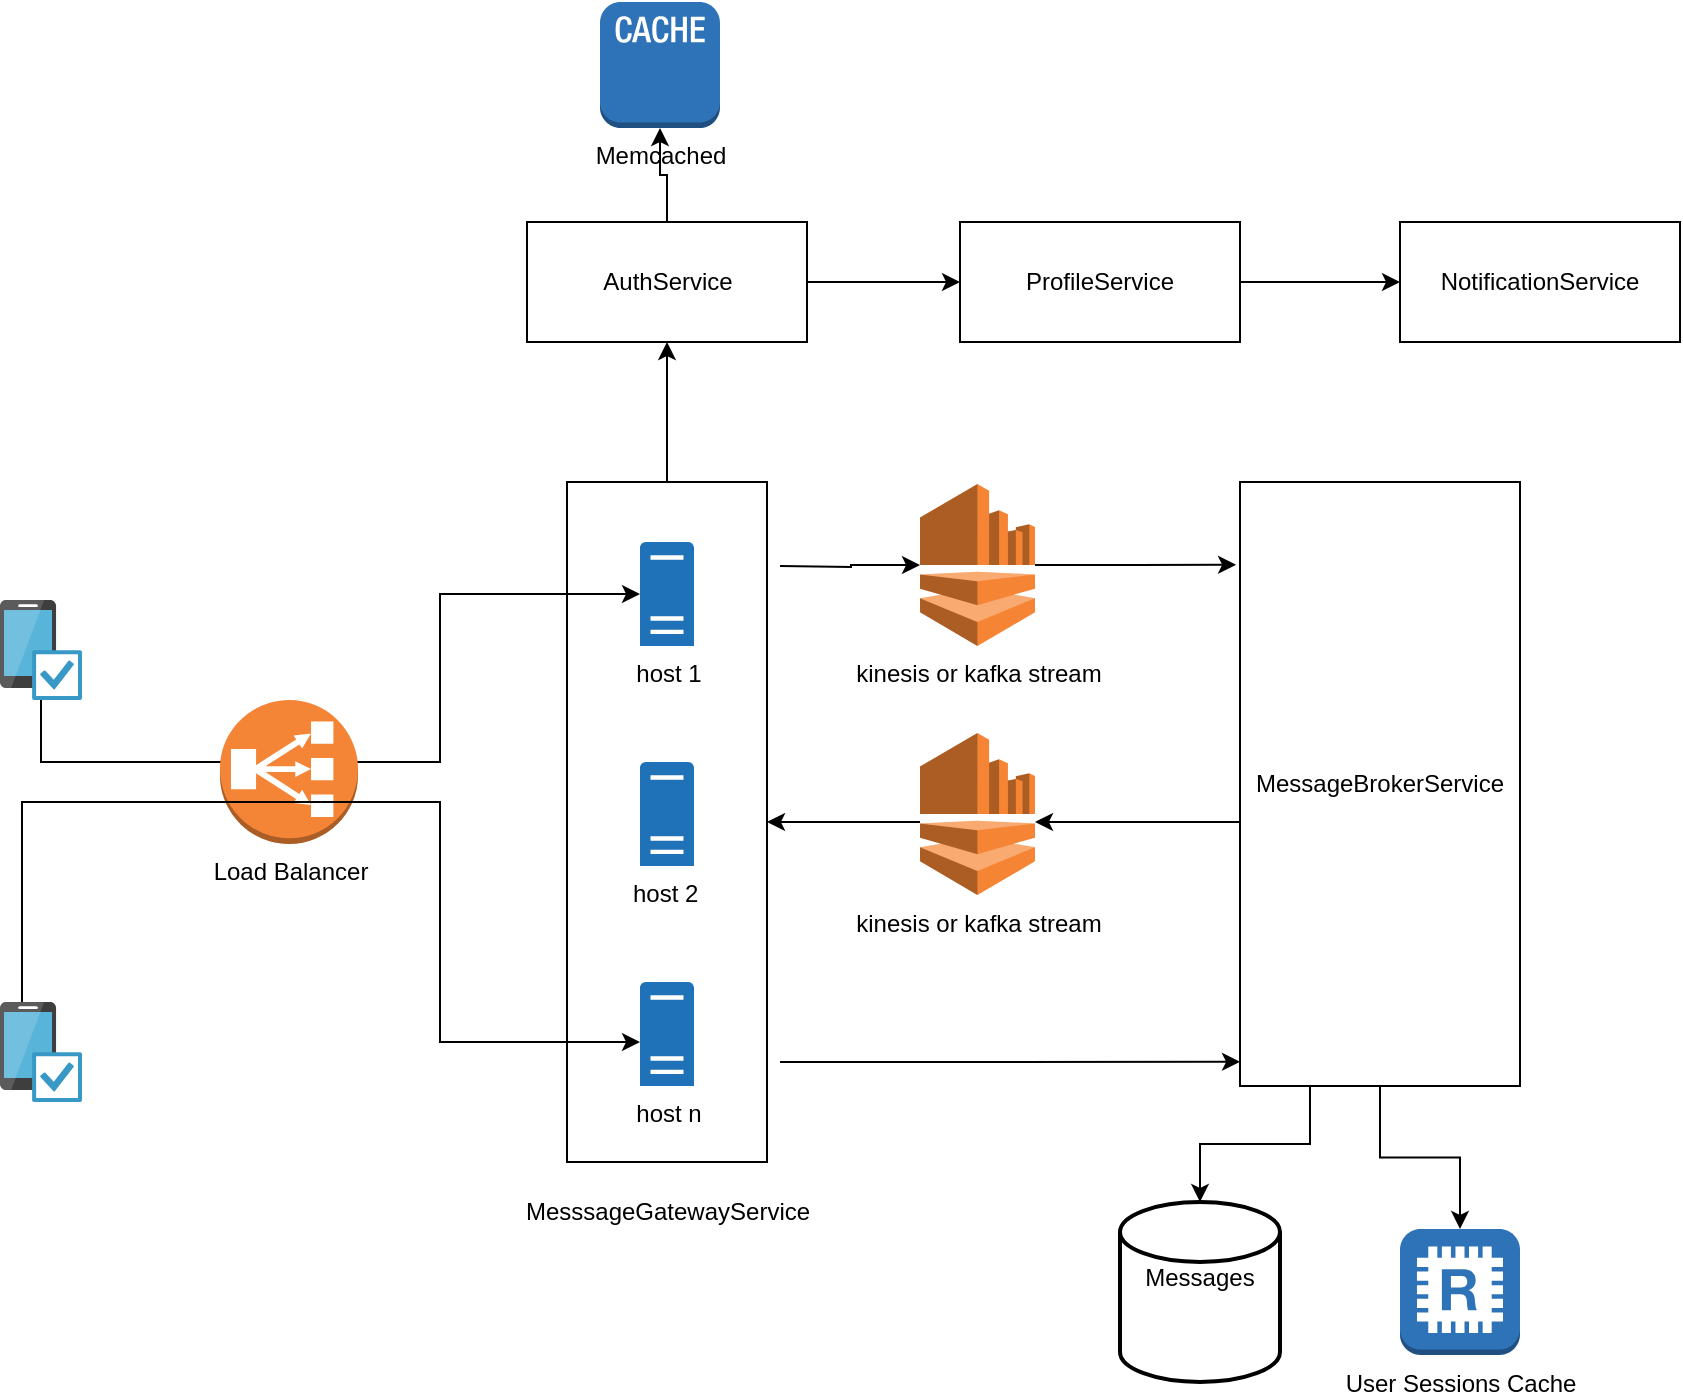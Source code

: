 <mxfile version="20.0.1" type="github">
  <diagram id="SXbvV8yzEHxTvnBgiOMq" name="Page-1">
    <mxGraphModel dx="1426" dy="1837" grid="1" gridSize="10" guides="1" tooltips="1" connect="1" arrows="1" fold="1" page="1" pageScale="1" pageWidth="850" pageHeight="1100" math="0" shadow="0">
      <root>
        <mxCell id="0" />
        <mxCell id="1" parent="0" />
        <mxCell id="BkesVNJEfoXiRqiCxHY0-2" value="" style="sketch=0;aspect=fixed;html=1;points=[];align=center;image;fontSize=12;image=img/lib/mscae/Device_Compliance.svg;" parent="1" vertex="1">
          <mxGeometry x="50" y="279" width="41" height="50" as="geometry" />
        </mxCell>
        <mxCell id="BkesVNJEfoXiRqiCxHY0-25" style="edgeStyle=orthogonalEdgeStyle;rounded=0;orthogonalLoop=1;jettySize=auto;html=1;entryX=0.5;entryY=1;entryDx=0;entryDy=0;" parent="1" source="BkesVNJEfoXiRqiCxHY0-14" target="BkesVNJEfoXiRqiCxHY0-24" edge="1">
          <mxGeometry relative="1" as="geometry" />
        </mxCell>
        <mxCell id="BkesVNJEfoXiRqiCxHY0-14" value="" style="rounded=0;whiteSpace=wrap;html=1;" parent="1" vertex="1">
          <mxGeometry x="333.5" y="220" width="100" height="340" as="geometry" />
        </mxCell>
        <mxCell id="BkesVNJEfoXiRqiCxHY0-17" style="edgeStyle=orthogonalEdgeStyle;rounded=0;orthogonalLoop=1;jettySize=auto;html=1;" parent="1" source="BkesVNJEfoXiRqiCxHY0-2" target="BkesVNJEfoXiRqiCxHY0-9" edge="1">
          <mxGeometry relative="1" as="geometry">
            <Array as="points">
              <mxPoint x="71" y="360" />
              <mxPoint x="270" y="360" />
              <mxPoint x="270" y="276" />
            </Array>
          </mxGeometry>
        </mxCell>
        <mxCell id="BkesVNJEfoXiRqiCxHY0-3" value="Load Balancer" style="outlineConnect=0;dashed=0;verticalLabelPosition=bottom;verticalAlign=top;align=center;html=1;shape=mxgraph.aws3.classic_load_balancer;fillColor=#F58536;gradientColor=none;" parent="1" vertex="1">
          <mxGeometry x="160" y="329" width="69" height="72" as="geometry" />
        </mxCell>
        <mxCell id="FkW10YDSPbAmeaXKSqVW-13" style="edgeStyle=orthogonalEdgeStyle;rounded=0;orthogonalLoop=1;jettySize=auto;html=1;entryX=0;entryY=0.5;entryDx=0;entryDy=0;entryPerimeter=0;" edge="1" parent="1" target="FkW10YDSPbAmeaXKSqVW-1">
          <mxGeometry relative="1" as="geometry">
            <mxPoint x="440" y="262" as="sourcePoint" />
          </mxGeometry>
        </mxCell>
        <mxCell id="BkesVNJEfoXiRqiCxHY0-9" value="host 1" style="sketch=0;pointerEvents=1;shadow=0;dashed=0;html=1;strokeColor=none;labelPosition=center;verticalLabelPosition=bottom;verticalAlign=top;outlineConnect=0;align=center;shape=mxgraph.office.servers.physical_host;fillColor=#2072B8;" parent="1" vertex="1">
          <mxGeometry x="370" y="250" width="27" height="52" as="geometry" />
        </mxCell>
        <mxCell id="BkesVNJEfoXiRqiCxHY0-10" value="host 2&amp;nbsp;" style="sketch=0;pointerEvents=1;shadow=0;dashed=0;html=1;strokeColor=none;labelPosition=center;verticalLabelPosition=bottom;verticalAlign=top;outlineConnect=0;align=center;shape=mxgraph.office.servers.physical_host;fillColor=#2072B8;" parent="1" vertex="1">
          <mxGeometry x="370" y="360" width="27" height="52" as="geometry" />
        </mxCell>
        <mxCell id="BkesVNJEfoXiRqiCxHY0-11" value="host n" style="sketch=0;pointerEvents=1;shadow=0;dashed=0;html=1;strokeColor=none;labelPosition=center;verticalLabelPosition=bottom;verticalAlign=top;outlineConnect=0;align=center;shape=mxgraph.office.servers.physical_host;fillColor=#2072B8;" parent="1" vertex="1">
          <mxGeometry x="370" y="470" width="27" height="52" as="geometry" />
        </mxCell>
        <mxCell id="BkesVNJEfoXiRqiCxHY0-46" style="edgeStyle=orthogonalEdgeStyle;rounded=0;orthogonalLoop=1;jettySize=auto;html=1;entryX=0.5;entryY=0;entryDx=0;entryDy=0;entryPerimeter=0;startArrow=none;startFill=0;" parent="1" source="BkesVNJEfoXiRqiCxHY0-15" target="BkesVNJEfoXiRqiCxHY0-45" edge="1">
          <mxGeometry relative="1" as="geometry" />
        </mxCell>
        <mxCell id="BkesVNJEfoXiRqiCxHY0-47" style="edgeStyle=orthogonalEdgeStyle;rounded=0;orthogonalLoop=1;jettySize=auto;html=1;startArrow=none;startFill=0;exitX=0.25;exitY=1;exitDx=0;exitDy=0;" parent="1" source="BkesVNJEfoXiRqiCxHY0-15" target="BkesVNJEfoXiRqiCxHY0-43" edge="1">
          <mxGeometry relative="1" as="geometry" />
        </mxCell>
        <mxCell id="FkW10YDSPbAmeaXKSqVW-8" style="edgeStyle=orthogonalEdgeStyle;rounded=0;orthogonalLoop=1;jettySize=auto;html=1;" edge="1" parent="1" source="BkesVNJEfoXiRqiCxHY0-15" target="FkW10YDSPbAmeaXKSqVW-4">
          <mxGeometry relative="1" as="geometry">
            <mxPoint x="550" y="410" as="targetPoint" />
            <Array as="points">
              <mxPoint x="600" y="390" />
              <mxPoint x="600" y="390" />
            </Array>
          </mxGeometry>
        </mxCell>
        <mxCell id="BkesVNJEfoXiRqiCxHY0-15" value="MessageBrokerService" style="rounded=0;whiteSpace=wrap;html=1;" parent="1" vertex="1">
          <mxGeometry x="670" y="220" width="140" height="302" as="geometry" />
        </mxCell>
        <mxCell id="BkesVNJEfoXiRqiCxHY0-19" style="edgeStyle=orthogonalEdgeStyle;rounded=0;orthogonalLoop=1;jettySize=auto;html=1;" parent="1" source="BkesVNJEfoXiRqiCxHY0-18" target="BkesVNJEfoXiRqiCxHY0-11" edge="1">
          <mxGeometry relative="1" as="geometry">
            <Array as="points">
              <mxPoint x="61" y="380" />
              <mxPoint x="270" y="380" />
              <mxPoint x="270" y="500" />
            </Array>
          </mxGeometry>
        </mxCell>
        <mxCell id="BkesVNJEfoXiRqiCxHY0-18" value="" style="sketch=0;aspect=fixed;html=1;points=[];align=center;image;fontSize=12;image=img/lib/mscae/Device_Compliance.svg;" parent="1" vertex="1">
          <mxGeometry x="50" y="480" width="41" height="50" as="geometry" />
        </mxCell>
        <mxCell id="BkesVNJEfoXiRqiCxHY0-22" value="MesssageGatewayService" style="text;html=1;strokeColor=none;fillColor=none;align=center;verticalAlign=middle;whiteSpace=wrap;rounded=0;" parent="1" vertex="1">
          <mxGeometry x="353.5" y="570" width="60" height="30" as="geometry" />
        </mxCell>
        <mxCell id="BkesVNJEfoXiRqiCxHY0-35" style="edgeStyle=orthogonalEdgeStyle;rounded=0;orthogonalLoop=1;jettySize=auto;html=1;startArrow=none;startFill=0;" parent="1" source="BkesVNJEfoXiRqiCxHY0-24" target="BkesVNJEfoXiRqiCxHY0-33" edge="1">
          <mxGeometry relative="1" as="geometry" />
        </mxCell>
        <mxCell id="BkesVNJEfoXiRqiCxHY0-39" style="edgeStyle=orthogonalEdgeStyle;rounded=0;orthogonalLoop=1;jettySize=auto;html=1;entryX=0.5;entryY=1;entryDx=0;entryDy=0;entryPerimeter=0;startArrow=none;startFill=0;" parent="1" source="BkesVNJEfoXiRqiCxHY0-24" target="BkesVNJEfoXiRqiCxHY0-38" edge="1">
          <mxGeometry relative="1" as="geometry" />
        </mxCell>
        <mxCell id="BkesVNJEfoXiRqiCxHY0-24" value="AuthService" style="rounded=0;whiteSpace=wrap;html=1;" parent="1" vertex="1">
          <mxGeometry x="313.5" y="90" width="140" height="60" as="geometry" />
        </mxCell>
        <mxCell id="BkesVNJEfoXiRqiCxHY0-37" style="edgeStyle=orthogonalEdgeStyle;rounded=0;orthogonalLoop=1;jettySize=auto;html=1;startArrow=none;startFill=0;" parent="1" source="BkesVNJEfoXiRqiCxHY0-33" target="BkesVNJEfoXiRqiCxHY0-34" edge="1">
          <mxGeometry relative="1" as="geometry" />
        </mxCell>
        <mxCell id="BkesVNJEfoXiRqiCxHY0-33" value="ProfileService" style="rounded=0;whiteSpace=wrap;html=1;" parent="1" vertex="1">
          <mxGeometry x="530" y="90" width="140" height="60" as="geometry" />
        </mxCell>
        <mxCell id="BkesVNJEfoXiRqiCxHY0-34" value="NotificationService" style="rounded=0;whiteSpace=wrap;html=1;" parent="1" vertex="1">
          <mxGeometry x="750" y="90" width="140" height="60" as="geometry" />
        </mxCell>
        <mxCell id="BkesVNJEfoXiRqiCxHY0-38" value="Memcached" style="outlineConnect=0;dashed=0;verticalLabelPosition=bottom;verticalAlign=top;align=center;html=1;shape=mxgraph.aws3.cache_node;fillColor=#2E73B8;gradientColor=none;" parent="1" vertex="1">
          <mxGeometry x="350" y="-20" width="60" height="63" as="geometry" />
        </mxCell>
        <mxCell id="BkesVNJEfoXiRqiCxHY0-43" value="Messages&lt;br&gt;&amp;nbsp;" style="strokeWidth=2;html=1;shape=mxgraph.flowchart.database;whiteSpace=wrap;" parent="1" vertex="1">
          <mxGeometry x="610" y="580" width="80" height="90" as="geometry" />
        </mxCell>
        <mxCell id="BkesVNJEfoXiRqiCxHY0-45" value="User Sessions Cache" style="outlineConnect=0;dashed=0;verticalLabelPosition=bottom;verticalAlign=top;align=center;html=1;shape=mxgraph.aws3.redis;fillColor=#2E73B8;gradientColor=none;" parent="1" vertex="1">
          <mxGeometry x="750" y="593.5" width="60" height="63" as="geometry" />
        </mxCell>
        <mxCell id="FkW10YDSPbAmeaXKSqVW-7" style="edgeStyle=orthogonalEdgeStyle;rounded=0;orthogonalLoop=1;jettySize=auto;html=1;entryX=-0.014;entryY=0.137;entryDx=0;entryDy=0;entryPerimeter=0;" edge="1" parent="1" source="FkW10YDSPbAmeaXKSqVW-1" target="BkesVNJEfoXiRqiCxHY0-15">
          <mxGeometry relative="1" as="geometry" />
        </mxCell>
        <mxCell id="FkW10YDSPbAmeaXKSqVW-1" value="kinesis or kafka stream" style="outlineConnect=0;dashed=0;verticalLabelPosition=bottom;verticalAlign=top;align=center;html=1;shape=mxgraph.aws3.kinesis;fillColor=#F58534;gradientColor=none;" vertex="1" parent="1">
          <mxGeometry x="510" y="221" width="57.5" height="81" as="geometry" />
        </mxCell>
        <mxCell id="FkW10YDSPbAmeaXKSqVW-14" style="edgeStyle=orthogonalEdgeStyle;rounded=0;orthogonalLoop=1;jettySize=auto;html=1;entryX=1;entryY=0.5;entryDx=0;entryDy=0;" edge="1" parent="1" source="FkW10YDSPbAmeaXKSqVW-4" target="BkesVNJEfoXiRqiCxHY0-14">
          <mxGeometry relative="1" as="geometry">
            <Array as="points">
              <mxPoint x="490" y="390" />
              <mxPoint x="490" y="390" />
            </Array>
          </mxGeometry>
        </mxCell>
        <mxCell id="FkW10YDSPbAmeaXKSqVW-4" value="kinesis or kafka stream" style="outlineConnect=0;dashed=0;verticalLabelPosition=bottom;verticalAlign=top;align=center;html=1;shape=mxgraph.aws3.kinesis;fillColor=#F58534;gradientColor=none;" vertex="1" parent="1">
          <mxGeometry x="510" y="345.5" width="57.5" height="81" as="geometry" />
        </mxCell>
        <mxCell id="FkW10YDSPbAmeaXKSqVW-16" value="" style="endArrow=classic;html=1;rounded=0;entryX=0;entryY=0.96;entryDx=0;entryDy=0;entryPerimeter=0;" edge="1" parent="1" target="BkesVNJEfoXiRqiCxHY0-15">
          <mxGeometry width="50" height="50" relative="1" as="geometry">
            <mxPoint x="440" y="510" as="sourcePoint" />
            <mxPoint x="490" y="490" as="targetPoint" />
          </mxGeometry>
        </mxCell>
      </root>
    </mxGraphModel>
  </diagram>
</mxfile>
